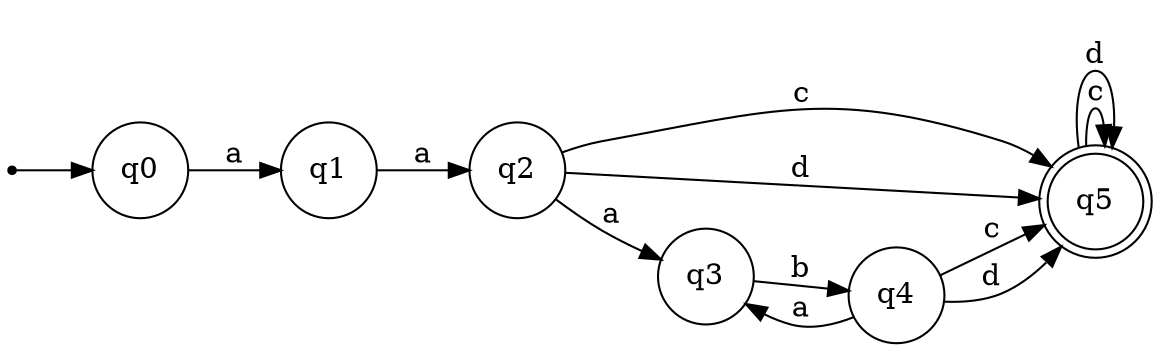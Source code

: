 digraph finite_state_machine {
    rankdir=LR;
    size="8,5"

    node [shape = circle]; q0;
    node [shape = point ]; qi
    node [shape = doublecircle]; q5;

    node [shape = circle];
    qi -> q0;
    q0 -> q1 [ label = "a" ];
    q1 -> q2 [ label = "a" ];
    q2 -> q3 [ label = "a" ];
    q3 -> q4 [ label = "b" ];
    q4 -> q3 [ label = "a" ];
    q2 -> q5 [ label = "c" ];
    q2 -> q5 [ label = "d" ];
    q4 -> q5 [ label = "c" ];
    q4 -> q5 [ label = "d" ];
    q5 -> q5 [ label = "c" ];
    q5 -> q5 [ label = "d" ]; 

}